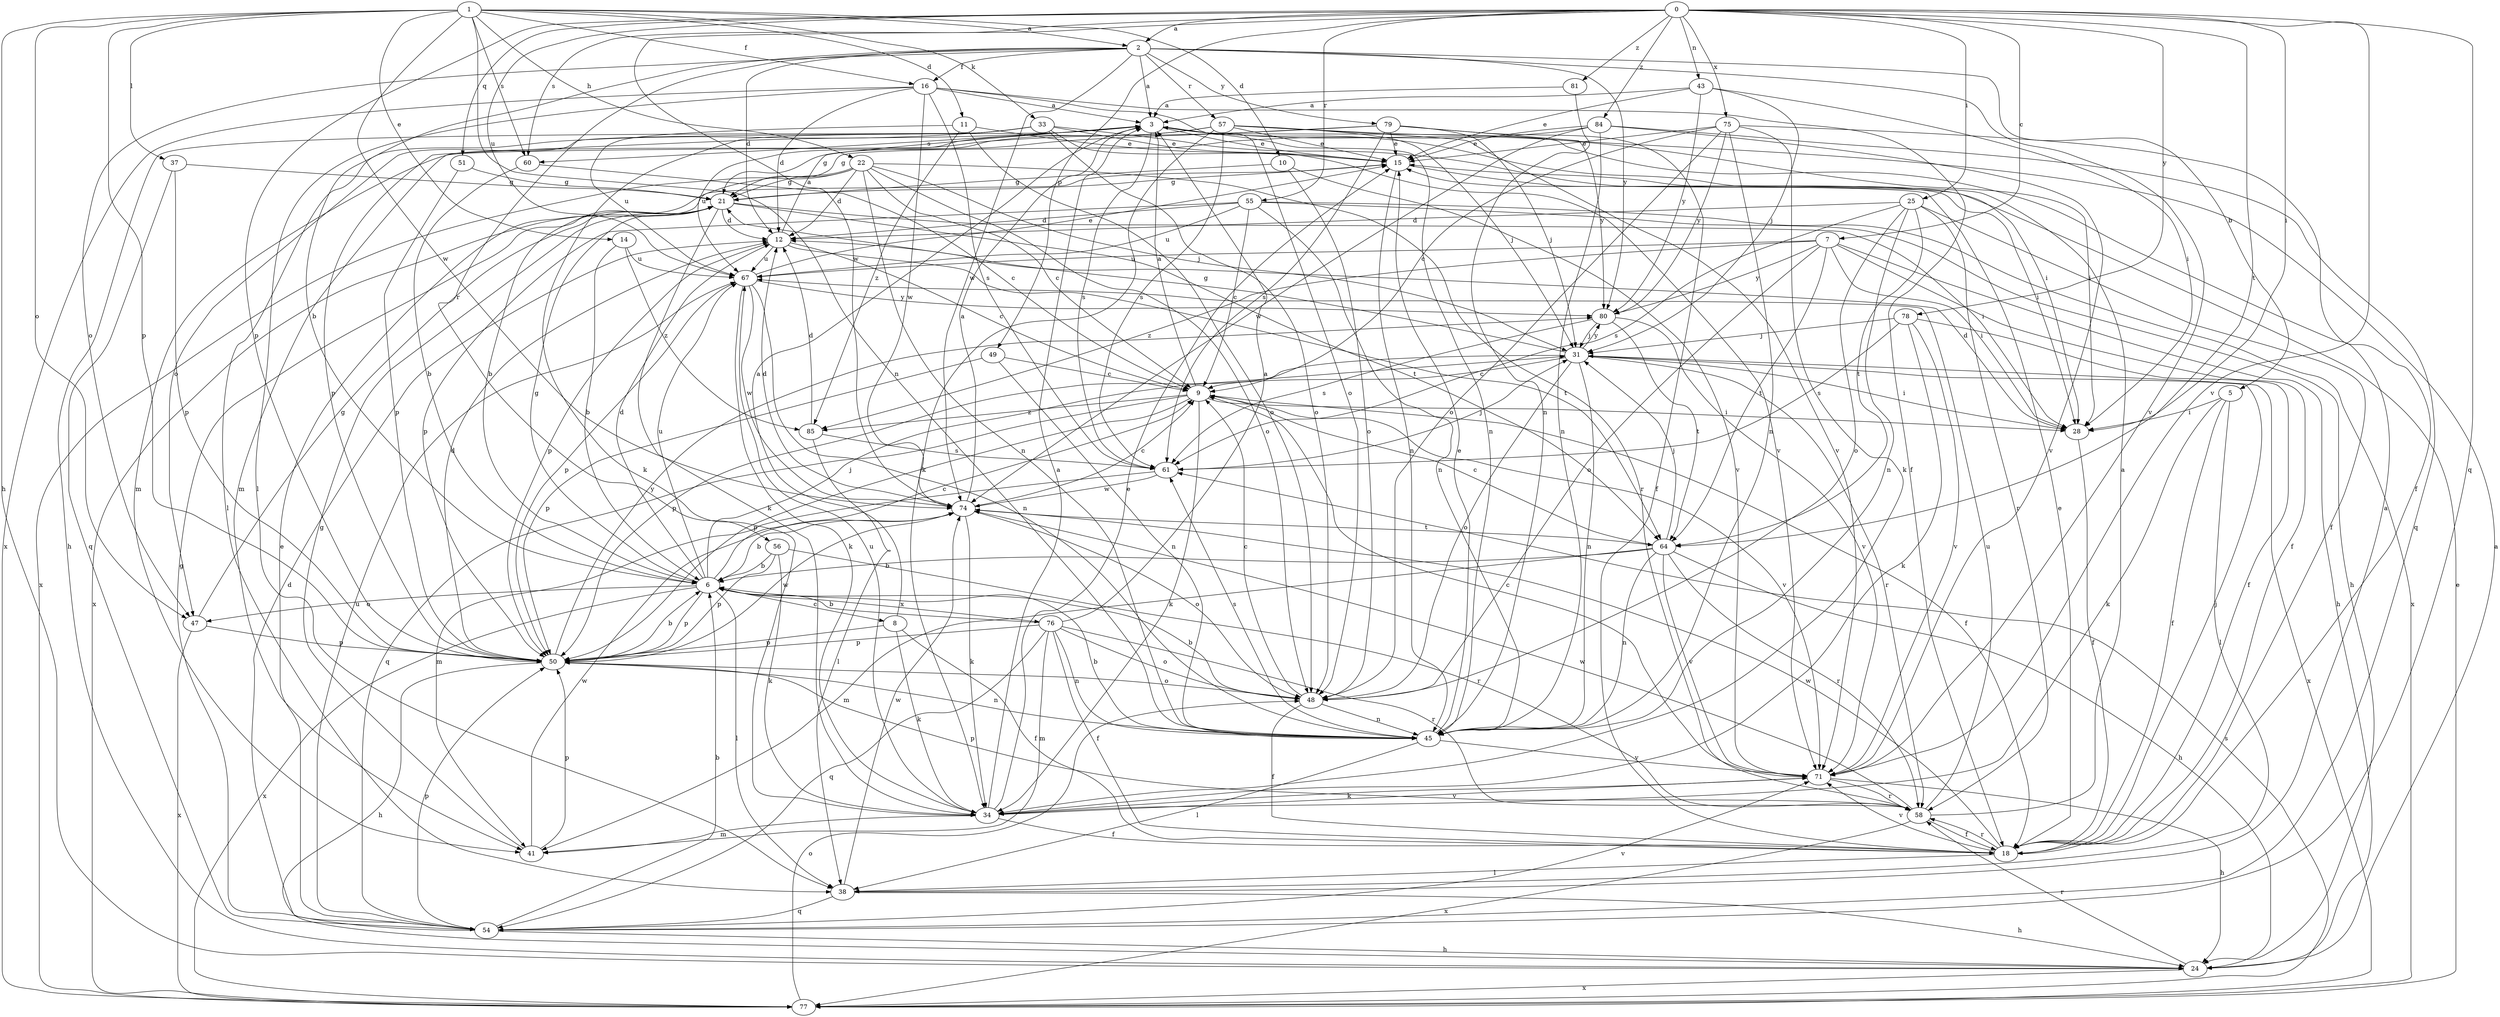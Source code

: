 strict digraph  {
0;
1;
2;
3;
5;
6;
7;
8;
9;
10;
11;
12;
14;
15;
16;
18;
21;
22;
24;
25;
28;
31;
33;
34;
37;
38;
41;
43;
45;
47;
48;
49;
50;
51;
54;
55;
56;
57;
58;
60;
61;
64;
67;
71;
74;
75;
76;
77;
78;
79;
80;
81;
84;
85;
0 -> 2  [label=a];
0 -> 7  [label=c];
0 -> 25  [label=i];
0 -> 28  [label=i];
0 -> 43  [label=n];
0 -> 49  [label=p];
0 -> 50  [label=p];
0 -> 51  [label=q];
0 -> 54  [label=q];
0 -> 55  [label=r];
0 -> 60  [label=s];
0 -> 64  [label=t];
0 -> 67  [label=u];
0 -> 71  [label=v];
0 -> 74  [label=w];
0 -> 75  [label=x];
0 -> 78  [label=y];
0 -> 81  [label=z];
0 -> 84  [label=z];
1 -> 2  [label=a];
1 -> 10  [label=d];
1 -> 11  [label=d];
1 -> 14  [label=e];
1 -> 16  [label=f];
1 -> 22  [label=h];
1 -> 24  [label=h];
1 -> 33  [label=k];
1 -> 37  [label=l];
1 -> 45  [label=n];
1 -> 47  [label=o];
1 -> 50  [label=p];
1 -> 60  [label=s];
1 -> 74  [label=w];
2 -> 3  [label=a];
2 -> 5  [label=b];
2 -> 6  [label=b];
2 -> 12  [label=d];
2 -> 16  [label=f];
2 -> 47  [label=o];
2 -> 56  [label=r];
2 -> 57  [label=r];
2 -> 71  [label=v];
2 -> 74  [label=w];
2 -> 79  [label=y];
2 -> 80  [label=y];
3 -> 15  [label=e];
3 -> 45  [label=n];
3 -> 47  [label=o];
3 -> 50  [label=p];
3 -> 60  [label=s];
3 -> 61  [label=s];
5 -> 18  [label=f];
5 -> 28  [label=i];
5 -> 34  [label=k];
5 -> 38  [label=l];
6 -> 8  [label=c];
6 -> 9  [label=c];
6 -> 12  [label=d];
6 -> 21  [label=g];
6 -> 31  [label=j];
6 -> 38  [label=l];
6 -> 47  [label=o];
6 -> 50  [label=p];
6 -> 67  [label=u];
6 -> 76  [label=x];
6 -> 77  [label=x];
7 -> 18  [label=f];
7 -> 24  [label=h];
7 -> 28  [label=i];
7 -> 48  [label=o];
7 -> 64  [label=t];
7 -> 67  [label=u];
7 -> 80  [label=y];
7 -> 85  [label=z];
8 -> 3  [label=a];
8 -> 18  [label=f];
8 -> 34  [label=k];
8 -> 50  [label=p];
9 -> 3  [label=a];
9 -> 18  [label=f];
9 -> 28  [label=i];
9 -> 34  [label=k];
9 -> 50  [label=p];
9 -> 54  [label=q];
9 -> 71  [label=v];
9 -> 85  [label=z];
10 -> 21  [label=g];
10 -> 48  [label=o];
10 -> 71  [label=v];
11 -> 15  [label=e];
11 -> 48  [label=o];
11 -> 67  [label=u];
11 -> 85  [label=z];
12 -> 3  [label=a];
12 -> 9  [label=c];
12 -> 50  [label=p];
12 -> 64  [label=t];
12 -> 67  [label=u];
14 -> 6  [label=b];
14 -> 67  [label=u];
14 -> 85  [label=z];
15 -> 21  [label=g];
15 -> 28  [label=i];
15 -> 45  [label=n];
16 -> 3  [label=a];
16 -> 12  [label=d];
16 -> 18  [label=f];
16 -> 38  [label=l];
16 -> 48  [label=o];
16 -> 61  [label=s];
16 -> 74  [label=w];
16 -> 77  [label=x];
18 -> 15  [label=e];
18 -> 31  [label=j];
18 -> 38  [label=l];
18 -> 58  [label=r];
18 -> 71  [label=v];
18 -> 74  [label=w];
21 -> 12  [label=d];
21 -> 28  [label=i];
21 -> 34  [label=k];
21 -> 64  [label=t];
21 -> 77  [label=x];
22 -> 6  [label=b];
22 -> 9  [label=c];
22 -> 12  [label=d];
22 -> 21  [label=g];
22 -> 31  [label=j];
22 -> 45  [label=n];
22 -> 48  [label=o];
22 -> 58  [label=r];
22 -> 77  [label=x];
24 -> 3  [label=a];
24 -> 58  [label=r];
24 -> 77  [label=x];
25 -> 12  [label=d];
25 -> 18  [label=f];
25 -> 45  [label=n];
25 -> 48  [label=o];
25 -> 58  [label=r];
25 -> 61  [label=s];
25 -> 64  [label=t];
28 -> 12  [label=d];
28 -> 18  [label=f];
31 -> 9  [label=c];
31 -> 21  [label=g];
31 -> 28  [label=i];
31 -> 45  [label=n];
31 -> 48  [label=o];
31 -> 50  [label=p];
31 -> 58  [label=r];
31 -> 77  [label=x];
31 -> 80  [label=y];
33 -> 15  [label=e];
33 -> 24  [label=h];
33 -> 28  [label=i];
33 -> 34  [label=k];
33 -> 38  [label=l];
33 -> 48  [label=o];
33 -> 71  [label=v];
34 -> 3  [label=a];
34 -> 15  [label=e];
34 -> 18  [label=f];
34 -> 41  [label=m];
34 -> 67  [label=u];
34 -> 71  [label=v];
37 -> 21  [label=g];
37 -> 50  [label=p];
37 -> 54  [label=q];
38 -> 3  [label=a];
38 -> 24  [label=h];
38 -> 54  [label=q];
38 -> 74  [label=w];
41 -> 21  [label=g];
41 -> 50  [label=p];
41 -> 74  [label=w];
43 -> 3  [label=a];
43 -> 15  [label=e];
43 -> 28  [label=i];
43 -> 31  [label=j];
43 -> 80  [label=y];
45 -> 6  [label=b];
45 -> 15  [label=e];
45 -> 38  [label=l];
45 -> 61  [label=s];
45 -> 71  [label=v];
47 -> 21  [label=g];
47 -> 50  [label=p];
47 -> 77  [label=x];
48 -> 6  [label=b];
48 -> 9  [label=c];
48 -> 18  [label=f];
48 -> 45  [label=n];
49 -> 9  [label=c];
49 -> 45  [label=n];
49 -> 50  [label=p];
50 -> 6  [label=b];
50 -> 12  [label=d];
50 -> 24  [label=h];
50 -> 45  [label=n];
50 -> 48  [label=o];
50 -> 74  [label=w];
50 -> 80  [label=y];
51 -> 21  [label=g];
51 -> 50  [label=p];
54 -> 6  [label=b];
54 -> 12  [label=d];
54 -> 15  [label=e];
54 -> 21  [label=g];
54 -> 24  [label=h];
54 -> 50  [label=p];
54 -> 67  [label=u];
54 -> 71  [label=v];
55 -> 9  [label=c];
55 -> 12  [label=d];
55 -> 24  [label=h];
55 -> 45  [label=n];
55 -> 50  [label=p];
55 -> 67  [label=u];
55 -> 77  [label=x];
56 -> 6  [label=b];
56 -> 34  [label=k];
56 -> 50  [label=p];
56 -> 58  [label=r];
57 -> 15  [label=e];
57 -> 28  [label=i];
57 -> 31  [label=j];
57 -> 34  [label=k];
57 -> 41  [label=m];
57 -> 61  [label=s];
57 -> 67  [label=u];
57 -> 71  [label=v];
58 -> 3  [label=a];
58 -> 18  [label=f];
58 -> 50  [label=p];
58 -> 67  [label=u];
58 -> 74  [label=w];
58 -> 77  [label=x];
60 -> 6  [label=b];
60 -> 9  [label=c];
61 -> 31  [label=j];
61 -> 41  [label=m];
61 -> 74  [label=w];
64 -> 6  [label=b];
64 -> 9  [label=c];
64 -> 24  [label=h];
64 -> 31  [label=j];
64 -> 41  [label=m];
64 -> 45  [label=n];
64 -> 58  [label=r];
64 -> 71  [label=v];
67 -> 15  [label=e];
67 -> 34  [label=k];
67 -> 45  [label=n];
67 -> 50  [label=p];
67 -> 74  [label=w];
67 -> 80  [label=y];
71 -> 9  [label=c];
71 -> 24  [label=h];
71 -> 34  [label=k];
71 -> 58  [label=r];
74 -> 3  [label=a];
74 -> 6  [label=b];
74 -> 9  [label=c];
74 -> 12  [label=d];
74 -> 34  [label=k];
74 -> 48  [label=o];
74 -> 64  [label=t];
75 -> 9  [label=c];
75 -> 15  [label=e];
75 -> 18  [label=f];
75 -> 34  [label=k];
75 -> 45  [label=n];
75 -> 48  [label=o];
75 -> 80  [label=y];
76 -> 3  [label=a];
76 -> 6  [label=b];
76 -> 18  [label=f];
76 -> 41  [label=m];
76 -> 45  [label=n];
76 -> 48  [label=o];
76 -> 50  [label=p];
76 -> 54  [label=q];
76 -> 58  [label=r];
77 -> 15  [label=e];
77 -> 48  [label=o];
77 -> 61  [label=s];
78 -> 18  [label=f];
78 -> 31  [label=j];
78 -> 34  [label=k];
78 -> 61  [label=s];
78 -> 71  [label=v];
79 -> 15  [label=e];
79 -> 18  [label=f];
79 -> 21  [label=g];
79 -> 31  [label=j];
79 -> 41  [label=m];
79 -> 61  [label=s];
79 -> 80  [label=y];
80 -> 31  [label=j];
80 -> 61  [label=s];
80 -> 64  [label=t];
80 -> 71  [label=v];
81 -> 3  [label=a];
81 -> 45  [label=n];
84 -> 15  [label=e];
84 -> 21  [label=g];
84 -> 45  [label=n];
84 -> 54  [label=q];
84 -> 71  [label=v];
84 -> 74  [label=w];
85 -> 12  [label=d];
85 -> 38  [label=l];
85 -> 61  [label=s];
}
